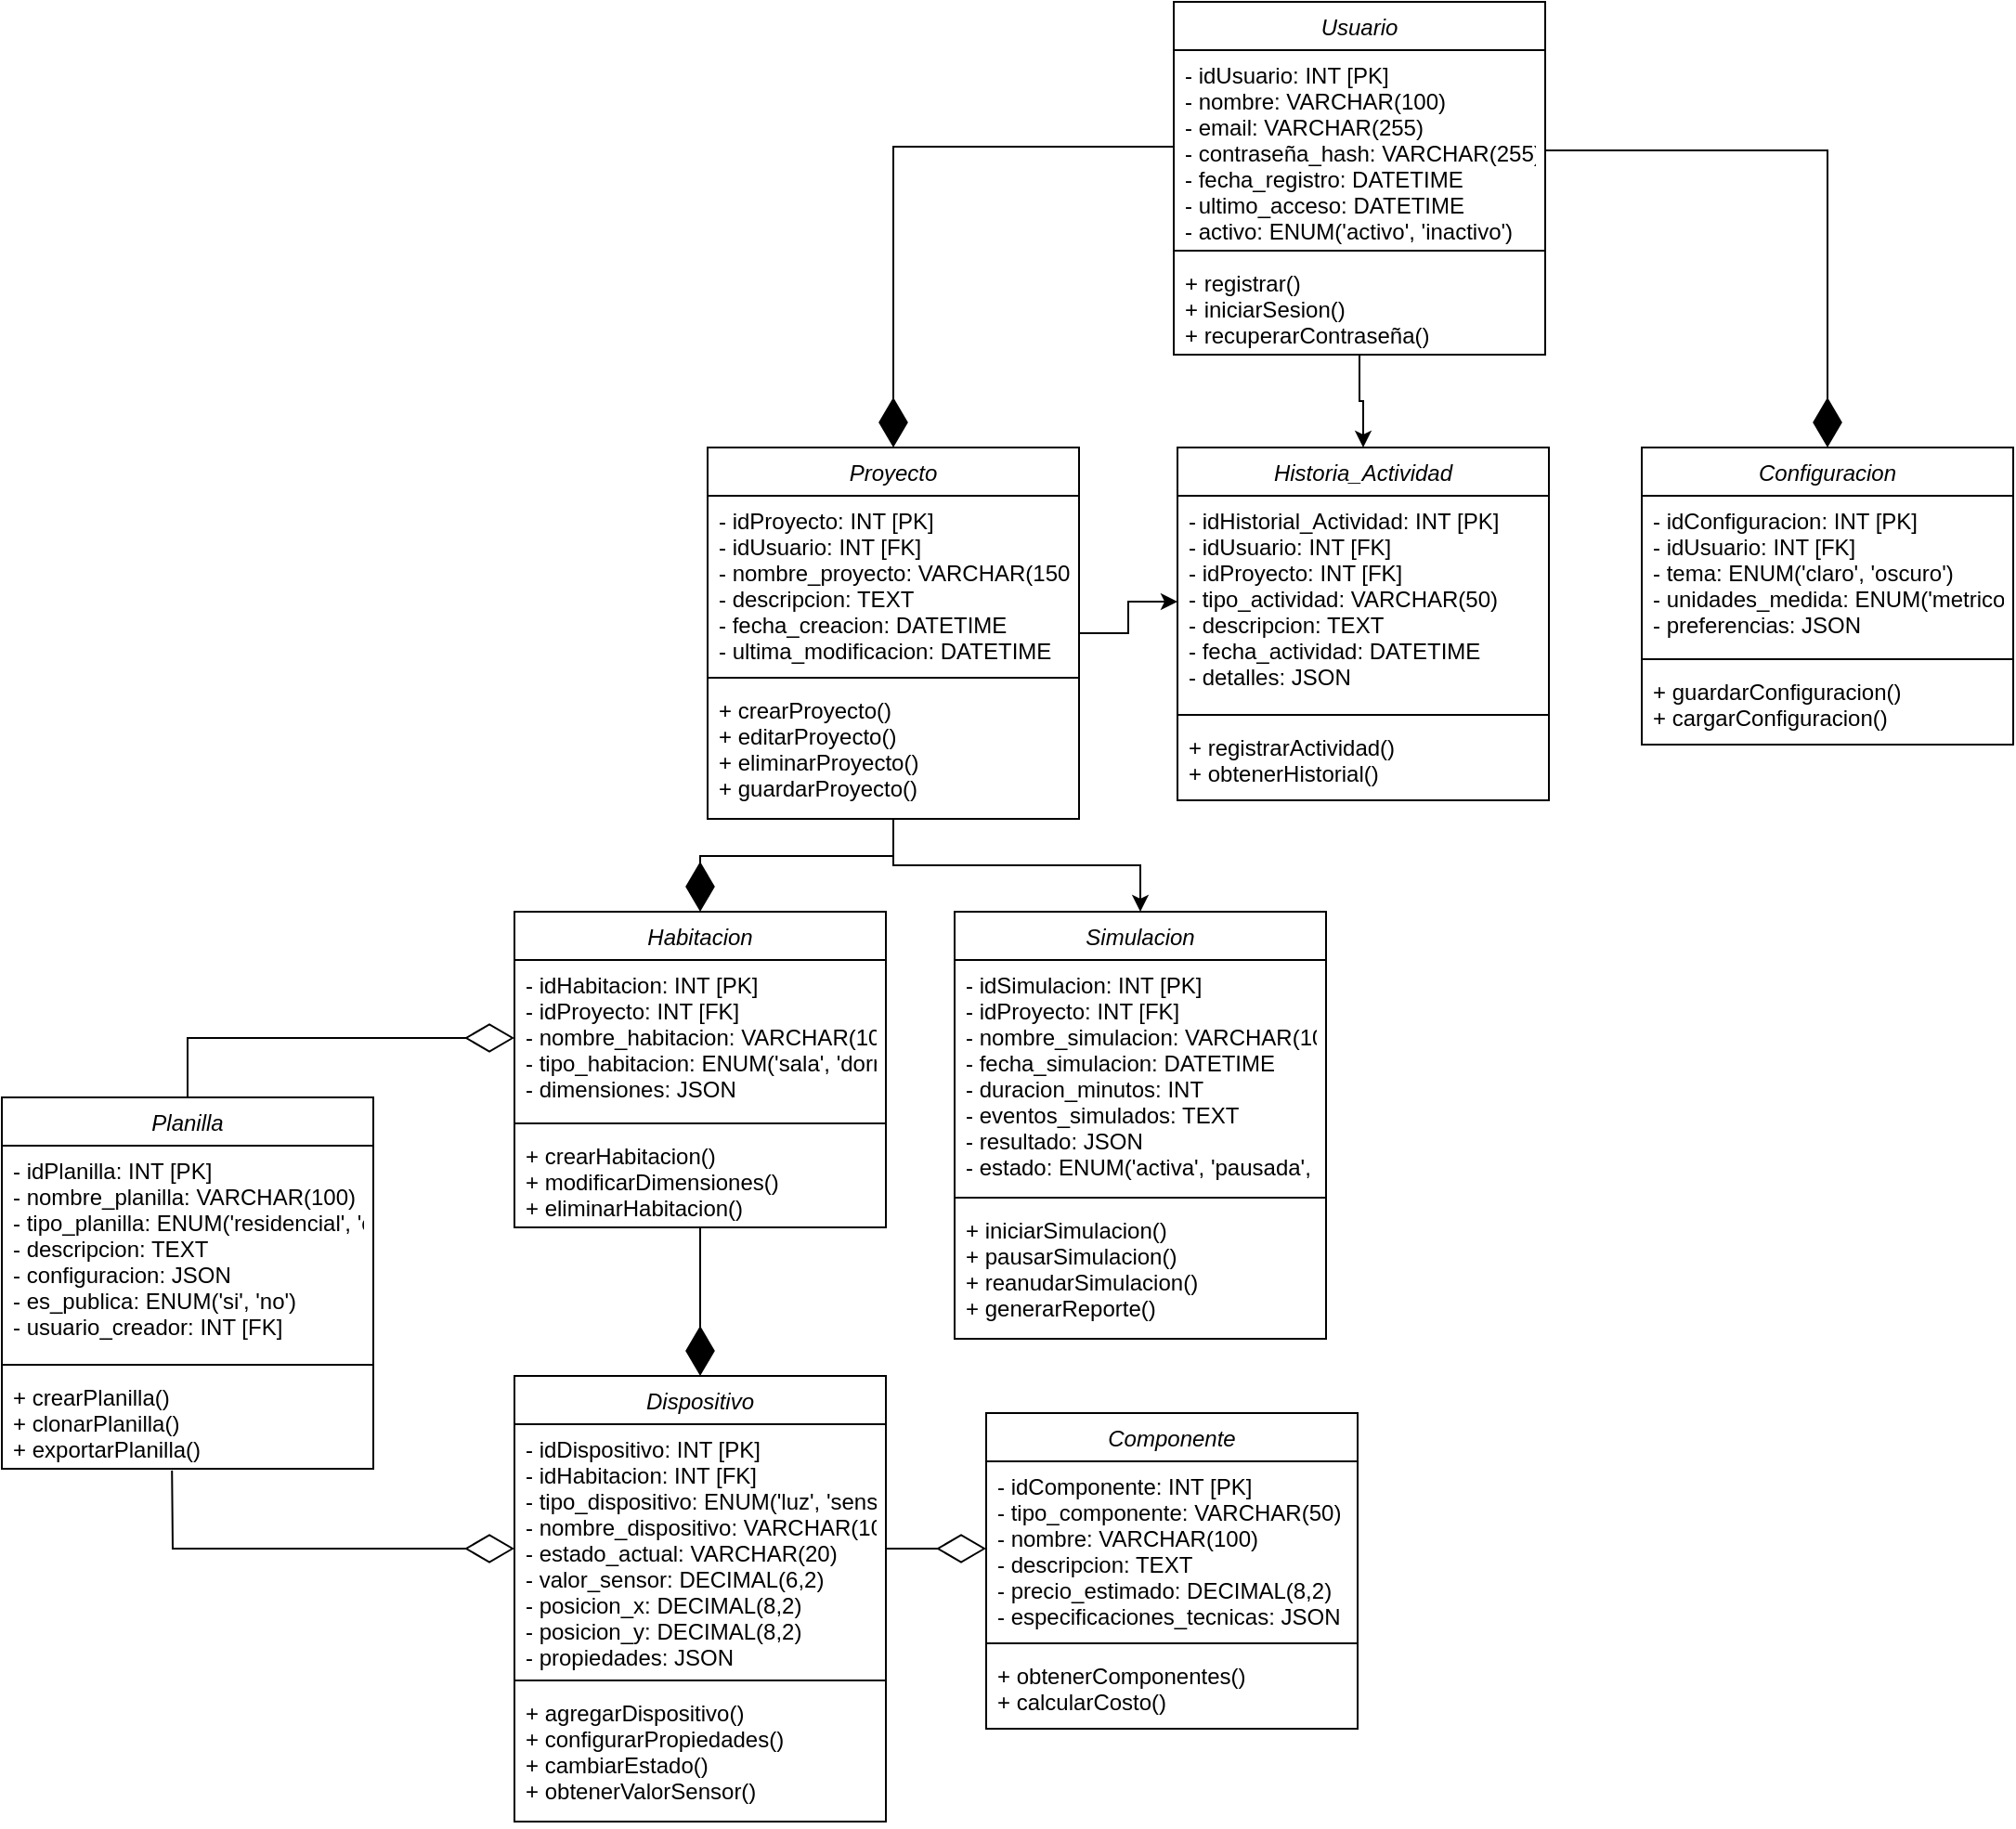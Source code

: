 <mxfile version="28.2.8">
  <diagram id="C5RBs43oDa-KdzZeNtuy" name="Page-1">
    <mxGraphModel dx="1158" dy="630" grid="1" gridSize="10" guides="1" tooltips="1" connect="1" arrows="1" fold="1" page="1" pageScale="1" pageWidth="827" pageHeight="1169" math="0" shadow="0">
      <root>
        <mxCell id="WIyWlLk6GJQsqaUBKTNV-0" />
        <mxCell id="WIyWlLk6GJQsqaUBKTNV-1" parent="WIyWlLk6GJQsqaUBKTNV-0" />
        <mxCell id="V4DVvewW9u25lkIsxlTv-62" style="edgeStyle=orthogonalEdgeStyle;rounded=0;orthogonalLoop=1;jettySize=auto;html=1;entryX=0.5;entryY=0;entryDx=0;entryDy=0;" edge="1" parent="WIyWlLk6GJQsqaUBKTNV-1" source="zkfFHV4jXpPFQw0GAbJ--0" target="V4DVvewW9u25lkIsxlTv-29">
          <mxGeometry relative="1" as="geometry" />
        </mxCell>
        <mxCell id="zkfFHV4jXpPFQw0GAbJ--0" value="Usuario" style="swimlane;fontStyle=2;align=center;verticalAlign=top;childLayout=stackLayout;horizontal=1;startSize=26;horizontalStack=0;resizeParent=1;resizeLast=0;collapsible=1;marginBottom=0;rounded=0;shadow=0;strokeWidth=1;" parent="WIyWlLk6GJQsqaUBKTNV-1" vertex="1">
          <mxGeometry x="731" y="70" width="200" height="190" as="geometry">
            <mxRectangle x="230" y="140" width="160" height="26" as="alternateBounds" />
          </mxGeometry>
        </mxCell>
        <mxCell id="zkfFHV4jXpPFQw0GAbJ--1" value="- idUsuario: INT [PK]&#xa;    - nombre: VARCHAR(100)&#xa;    - email: VARCHAR(255)&#xa;    - contraseña_hash: VARCHAR(255)&#xa;    - fecha_registro: DATETIME&#xa;    - ultimo_acceso: DATETIME&#xa;    - activo: ENUM(&#39;activo&#39;, &#39;inactivo&#39;)" style="text;align=left;verticalAlign=top;spacingLeft=4;spacingRight=4;overflow=hidden;rotatable=0;points=[[0,0.5],[1,0.5]];portConstraint=eastwest;" parent="zkfFHV4jXpPFQw0GAbJ--0" vertex="1">
          <mxGeometry y="26" width="200" height="104" as="geometry" />
        </mxCell>
        <mxCell id="zkfFHV4jXpPFQw0GAbJ--4" value="" style="line;html=1;strokeWidth=1;align=left;verticalAlign=middle;spacingTop=-1;spacingLeft=3;spacingRight=3;rotatable=0;labelPosition=right;points=[];portConstraint=eastwest;" parent="zkfFHV4jXpPFQw0GAbJ--0" vertex="1">
          <mxGeometry y="130" width="200" height="8" as="geometry" />
        </mxCell>
        <mxCell id="zkfFHV4jXpPFQw0GAbJ--5" value="+ registrar()&#xa;+ iniciarSesion()&#xa;+ recuperarContraseña()" style="text;align=left;verticalAlign=top;spacingLeft=4;spacingRight=4;overflow=hidden;rotatable=0;points=[[0,0.5],[1,0.5]];portConstraint=eastwest;" parent="zkfFHV4jXpPFQw0GAbJ--0" vertex="1">
          <mxGeometry y="138" width="200" height="52" as="geometry" />
        </mxCell>
        <mxCell id="V4DVvewW9u25lkIsxlTv-41" style="edgeStyle=orthogonalEdgeStyle;rounded=0;orthogonalLoop=1;jettySize=auto;html=1;entryX=0;entryY=0.5;entryDx=0;entryDy=0;" edge="1" parent="WIyWlLk6GJQsqaUBKTNV-1" source="V4DVvewW9u25lkIsxlTv-0" target="V4DVvewW9u25lkIsxlTv-30">
          <mxGeometry relative="1" as="geometry" />
        </mxCell>
        <mxCell id="V4DVvewW9u25lkIsxlTv-48" style="edgeStyle=orthogonalEdgeStyle;rounded=0;orthogonalLoop=1;jettySize=auto;html=1;entryX=0.5;entryY=0;entryDx=0;entryDy=0;" edge="1" parent="WIyWlLk6GJQsqaUBKTNV-1" source="V4DVvewW9u25lkIsxlTv-0" target="V4DVvewW9u25lkIsxlTv-21">
          <mxGeometry relative="1" as="geometry" />
        </mxCell>
        <mxCell id="V4DVvewW9u25lkIsxlTv-0" value="Proyecto" style="swimlane;fontStyle=2;align=center;verticalAlign=top;childLayout=stackLayout;horizontal=1;startSize=26;horizontalStack=0;resizeParent=1;resizeLast=0;collapsible=1;marginBottom=0;rounded=0;shadow=0;strokeWidth=1;" vertex="1" parent="WIyWlLk6GJQsqaUBKTNV-1">
          <mxGeometry x="480" y="310" width="200" height="200" as="geometry">
            <mxRectangle x="230" y="140" width="160" height="26" as="alternateBounds" />
          </mxGeometry>
        </mxCell>
        <mxCell id="V4DVvewW9u25lkIsxlTv-1" value="- idProyecto: INT [PK]&#xa;    - idUsuario: INT [FK]&#xa;    - nombre_proyecto: VARCHAR(150)&#xa;    - descripcion: TEXT&#xa;    - fecha_creacion: DATETIME&#xa;    - ultima_modificacion: DATETIME" style="text;align=left;verticalAlign=top;spacingLeft=4;spacingRight=4;overflow=hidden;rotatable=0;points=[[0,0.5],[1,0.5]];portConstraint=eastwest;" vertex="1" parent="V4DVvewW9u25lkIsxlTv-0">
          <mxGeometry y="26" width="200" height="94" as="geometry" />
        </mxCell>
        <mxCell id="V4DVvewW9u25lkIsxlTv-2" value="" style="line;html=1;strokeWidth=1;align=left;verticalAlign=middle;spacingTop=-1;spacingLeft=3;spacingRight=3;rotatable=0;labelPosition=right;points=[];portConstraint=eastwest;" vertex="1" parent="V4DVvewW9u25lkIsxlTv-0">
          <mxGeometry y="120" width="200" height="8" as="geometry" />
        </mxCell>
        <mxCell id="V4DVvewW9u25lkIsxlTv-3" value="+ crearProyecto()&#xa;    + editarProyecto()&#xa;    + eliminarProyecto()&#xa;    + guardarProyecto()" style="text;align=left;verticalAlign=top;spacingLeft=4;spacingRight=4;overflow=hidden;rotatable=0;points=[[0,0.5],[1,0.5]];portConstraint=eastwest;" vertex="1" parent="V4DVvewW9u25lkIsxlTv-0">
          <mxGeometry y="128" width="200" height="72" as="geometry" />
        </mxCell>
        <mxCell id="V4DVvewW9u25lkIsxlTv-4" value="Habitacion" style="swimlane;fontStyle=2;align=center;verticalAlign=top;childLayout=stackLayout;horizontal=1;startSize=26;horizontalStack=0;resizeParent=1;resizeLast=0;collapsible=1;marginBottom=0;rounded=0;shadow=0;strokeWidth=1;" vertex="1" parent="WIyWlLk6GJQsqaUBKTNV-1">
          <mxGeometry x="376" y="560" width="200" height="170" as="geometry">
            <mxRectangle x="230" y="140" width="160" height="26" as="alternateBounds" />
          </mxGeometry>
        </mxCell>
        <mxCell id="V4DVvewW9u25lkIsxlTv-5" value="- idHabitacion: INT [PK]&#xa;    - idProyecto: INT [FK]&#xa;    - nombre_habitacion: VARCHAR(100)&#xa;    - tipo_habitacion: ENUM(&#39;sala&#39;, &#39;dormitorio&#39;, &#39;cocina&#39;, &#39;baño&#39;)&#xa;    - dimensiones: JSON" style="text;align=left;verticalAlign=top;spacingLeft=4;spacingRight=4;overflow=hidden;rotatable=0;points=[[0,0.5],[1,0.5]];portConstraint=eastwest;" vertex="1" parent="V4DVvewW9u25lkIsxlTv-4">
          <mxGeometry y="26" width="200" height="84" as="geometry" />
        </mxCell>
        <mxCell id="V4DVvewW9u25lkIsxlTv-6" value="" style="line;html=1;strokeWidth=1;align=left;verticalAlign=middle;spacingTop=-1;spacingLeft=3;spacingRight=3;rotatable=0;labelPosition=right;points=[];portConstraint=eastwest;" vertex="1" parent="V4DVvewW9u25lkIsxlTv-4">
          <mxGeometry y="110" width="200" height="8" as="geometry" />
        </mxCell>
        <mxCell id="V4DVvewW9u25lkIsxlTv-7" value="+ crearHabitacion()&#xa;    + modificarDimensiones()&#xa;    + eliminarHabitacion()" style="text;align=left;verticalAlign=top;spacingLeft=4;spacingRight=4;overflow=hidden;rotatable=0;points=[[0,0.5],[1,0.5]];portConstraint=eastwest;" vertex="1" parent="V4DVvewW9u25lkIsxlTv-4">
          <mxGeometry y="118" width="200" height="52" as="geometry" />
        </mxCell>
        <mxCell id="V4DVvewW9u25lkIsxlTv-8" value="Dispositivo" style="swimlane;fontStyle=2;align=center;verticalAlign=top;childLayout=stackLayout;horizontal=1;startSize=26;horizontalStack=0;resizeParent=1;resizeLast=0;collapsible=1;marginBottom=0;rounded=0;shadow=0;strokeWidth=1;" vertex="1" parent="WIyWlLk6GJQsqaUBKTNV-1">
          <mxGeometry x="376" y="810" width="200" height="240" as="geometry">
            <mxRectangle x="230" y="140" width="160" height="26" as="alternateBounds" />
          </mxGeometry>
        </mxCell>
        <mxCell id="V4DVvewW9u25lkIsxlTv-9" value="- idDispositivo: INT [PK]&#xa;    - idHabitacion: INT [FK]&#xa;    - tipo_dispositivo: ENUM(&#39;luz&#39;, &#39;sensor_movimiento&#39;, &#39;termostato&#39;, &#39;actuador&#39;)&#xa;    - nombre_dispositivo: VARCHAR(100)&#xa;    - estado_actual: VARCHAR(20)&#xa;    - valor_sensor: DECIMAL(6,2)&#xa;    - posicion_x: DECIMAL(8,2)&#xa;    - posicion_y: DECIMAL(8,2)&#xa;    - propiedades: JSON" style="text;align=left;verticalAlign=top;spacingLeft=4;spacingRight=4;overflow=hidden;rotatable=0;points=[[0,0.5],[1,0.5]];portConstraint=eastwest;" vertex="1" parent="V4DVvewW9u25lkIsxlTv-8">
          <mxGeometry y="26" width="200" height="134" as="geometry" />
        </mxCell>
        <mxCell id="V4DVvewW9u25lkIsxlTv-10" value="" style="line;html=1;strokeWidth=1;align=left;verticalAlign=middle;spacingTop=-1;spacingLeft=3;spacingRight=3;rotatable=0;labelPosition=right;points=[];portConstraint=eastwest;" vertex="1" parent="V4DVvewW9u25lkIsxlTv-8">
          <mxGeometry y="160" width="200" height="8" as="geometry" />
        </mxCell>
        <mxCell id="V4DVvewW9u25lkIsxlTv-11" value="+ agregarDispositivo()&#xa;    + configurarPropiedades()&#xa;    + cambiarEstado()&#xa;    + obtenerValorSensor()" style="text;align=left;verticalAlign=top;spacingLeft=4;spacingRight=4;overflow=hidden;rotatable=0;points=[[0,0.5],[1,0.5]];portConstraint=eastwest;" vertex="1" parent="V4DVvewW9u25lkIsxlTv-8">
          <mxGeometry y="168" width="200" height="72" as="geometry" />
        </mxCell>
        <mxCell id="V4DVvewW9u25lkIsxlTv-17" value="Componente" style="swimlane;fontStyle=2;align=center;verticalAlign=top;childLayout=stackLayout;horizontal=1;startSize=26;horizontalStack=0;resizeParent=1;resizeLast=0;collapsible=1;marginBottom=0;rounded=0;shadow=0;strokeWidth=1;" vertex="1" parent="WIyWlLk6GJQsqaUBKTNV-1">
          <mxGeometry x="630" y="830" width="200" height="170" as="geometry">
            <mxRectangle x="230" y="140" width="160" height="26" as="alternateBounds" />
          </mxGeometry>
        </mxCell>
        <mxCell id="V4DVvewW9u25lkIsxlTv-18" value="- idComponente: INT [PK]&#xa;    - tipo_componente: VARCHAR(50)&#xa;    - nombre: VARCHAR(100)&#xa;    - descripcion: TEXT&#xa;    - precio_estimado: DECIMAL(8,2)&#xa;    - especificaciones_tecnicas: JSON" style="text;align=left;verticalAlign=top;spacingLeft=4;spacingRight=4;overflow=hidden;rotatable=0;points=[[0,0.5],[1,0.5]];portConstraint=eastwest;" vertex="1" parent="V4DVvewW9u25lkIsxlTv-17">
          <mxGeometry y="26" width="200" height="94" as="geometry" />
        </mxCell>
        <mxCell id="V4DVvewW9u25lkIsxlTv-19" value="" style="line;html=1;strokeWidth=1;align=left;verticalAlign=middle;spacingTop=-1;spacingLeft=3;spacingRight=3;rotatable=0;labelPosition=right;points=[];portConstraint=eastwest;" vertex="1" parent="V4DVvewW9u25lkIsxlTv-17">
          <mxGeometry y="120" width="200" height="8" as="geometry" />
        </mxCell>
        <mxCell id="V4DVvewW9u25lkIsxlTv-20" value="+ obtenerComponentes()&#xa;    + calcularCosto()" style="text;align=left;verticalAlign=top;spacingLeft=4;spacingRight=4;overflow=hidden;rotatable=0;points=[[0,0.5],[1,0.5]];portConstraint=eastwest;" vertex="1" parent="V4DVvewW9u25lkIsxlTv-17">
          <mxGeometry y="128" width="200" height="42" as="geometry" />
        </mxCell>
        <mxCell id="V4DVvewW9u25lkIsxlTv-21" value="Simulacion" style="swimlane;fontStyle=2;align=center;verticalAlign=top;childLayout=stackLayout;horizontal=1;startSize=26;horizontalStack=0;resizeParent=1;resizeLast=0;collapsible=1;marginBottom=0;rounded=0;shadow=0;strokeWidth=1;" vertex="1" parent="WIyWlLk6GJQsqaUBKTNV-1">
          <mxGeometry x="613" y="560" width="200" height="230" as="geometry">
            <mxRectangle x="230" y="140" width="160" height="26" as="alternateBounds" />
          </mxGeometry>
        </mxCell>
        <mxCell id="V4DVvewW9u25lkIsxlTv-22" value="- idSimulacion: INT [PK]&#xa;    - idProyecto: INT [FK]&#xa;    - nombre_simulacion: VARCHAR(100)&#xa;    - fecha_simulacion: DATETIME&#xa;    - duracion_minutos: INT&#xa;    - eventos_simulados: TEXT&#xa;    - resultado: JSON&#xa;    - estado: ENUM(&#39;activa&#39;, &#39;pausada&#39;, &#39;finalizada&#39;)" style="text;align=left;verticalAlign=top;spacingLeft=4;spacingRight=4;overflow=hidden;rotatable=0;points=[[0,0.5],[1,0.5]];portConstraint=eastwest;" vertex="1" parent="V4DVvewW9u25lkIsxlTv-21">
          <mxGeometry y="26" width="200" height="124" as="geometry" />
        </mxCell>
        <mxCell id="V4DVvewW9u25lkIsxlTv-23" value="" style="line;html=1;strokeWidth=1;align=left;verticalAlign=middle;spacingTop=-1;spacingLeft=3;spacingRight=3;rotatable=0;labelPosition=right;points=[];portConstraint=eastwest;" vertex="1" parent="V4DVvewW9u25lkIsxlTv-21">
          <mxGeometry y="150" width="200" height="8" as="geometry" />
        </mxCell>
        <mxCell id="V4DVvewW9u25lkIsxlTv-24" value="+ iniciarSimulacion()&#xa;    + pausarSimulacion()&#xa;    + reanudarSimulacion()&#xa;    + generarReporte()" style="text;align=left;verticalAlign=top;spacingLeft=4;spacingRight=4;overflow=hidden;rotatable=0;points=[[0,0.5],[1,0.5]];portConstraint=eastwest;" vertex="1" parent="V4DVvewW9u25lkIsxlTv-21">
          <mxGeometry y="158" width="200" height="72" as="geometry" />
        </mxCell>
        <mxCell id="V4DVvewW9u25lkIsxlTv-25" value="Configuracion" style="swimlane;fontStyle=2;align=center;verticalAlign=top;childLayout=stackLayout;horizontal=1;startSize=26;horizontalStack=0;resizeParent=1;resizeLast=0;collapsible=1;marginBottom=0;rounded=0;shadow=0;strokeWidth=1;" vertex="1" parent="WIyWlLk6GJQsqaUBKTNV-1">
          <mxGeometry x="983" y="310" width="200" height="160" as="geometry">
            <mxRectangle x="230" y="140" width="160" height="26" as="alternateBounds" />
          </mxGeometry>
        </mxCell>
        <mxCell id="V4DVvewW9u25lkIsxlTv-26" value="- idConfiguracion: INT [PK]&#xa;    - idUsuario: INT [FK]&#xa;    - tema: ENUM(&#39;claro&#39;, &#39;oscuro&#39;)&#xa;    - unidades_medida: ENUM(&#39;metrico&#39;, &#39;imperial&#39;)&#xa;    - preferencias: JSON" style="text;align=left;verticalAlign=top;spacingLeft=4;spacingRight=4;overflow=hidden;rotatable=0;points=[[0,0.5],[1,0.5]];portConstraint=eastwest;" vertex="1" parent="V4DVvewW9u25lkIsxlTv-25">
          <mxGeometry y="26" width="200" height="84" as="geometry" />
        </mxCell>
        <mxCell id="V4DVvewW9u25lkIsxlTv-27" value="" style="line;html=1;strokeWidth=1;align=left;verticalAlign=middle;spacingTop=-1;spacingLeft=3;spacingRight=3;rotatable=0;labelPosition=right;points=[];portConstraint=eastwest;" vertex="1" parent="V4DVvewW9u25lkIsxlTv-25">
          <mxGeometry y="110" width="200" height="8" as="geometry" />
        </mxCell>
        <mxCell id="V4DVvewW9u25lkIsxlTv-28" value="+ guardarConfiguracion()&#xa;    + cargarConfiguracion()" style="text;align=left;verticalAlign=top;spacingLeft=4;spacingRight=4;overflow=hidden;rotatable=0;points=[[0,0.5],[1,0.5]];portConstraint=eastwest;" vertex="1" parent="V4DVvewW9u25lkIsxlTv-25">
          <mxGeometry y="118" width="200" height="42" as="geometry" />
        </mxCell>
        <mxCell id="V4DVvewW9u25lkIsxlTv-29" value="Historia_Actividad" style="swimlane;fontStyle=2;align=center;verticalAlign=top;childLayout=stackLayout;horizontal=1;startSize=26;horizontalStack=0;resizeParent=1;resizeLast=0;collapsible=1;marginBottom=0;rounded=0;shadow=0;strokeWidth=1;" vertex="1" parent="WIyWlLk6GJQsqaUBKTNV-1">
          <mxGeometry x="733" y="310" width="200" height="190" as="geometry">
            <mxRectangle x="230" y="140" width="160" height="26" as="alternateBounds" />
          </mxGeometry>
        </mxCell>
        <mxCell id="V4DVvewW9u25lkIsxlTv-30" value="- idHistorial_Actividad: INT [PK]&#xa;    - idUsuario: INT [FK]&#xa;    - idProyecto: INT [FK]&#xa;    - tipo_actividad: VARCHAR(50)&#xa;    - descripcion: TEXT&#xa;    - fecha_actividad: DATETIME&#xa;    - detalles: JSON" style="text;align=left;verticalAlign=top;spacingLeft=4;spacingRight=4;overflow=hidden;rotatable=0;points=[[0,0.5],[1,0.5]];portConstraint=eastwest;" vertex="1" parent="V4DVvewW9u25lkIsxlTv-29">
          <mxGeometry y="26" width="200" height="114" as="geometry" />
        </mxCell>
        <mxCell id="V4DVvewW9u25lkIsxlTv-31" value="" style="line;html=1;strokeWidth=1;align=left;verticalAlign=middle;spacingTop=-1;spacingLeft=3;spacingRight=3;rotatable=0;labelPosition=right;points=[];portConstraint=eastwest;" vertex="1" parent="V4DVvewW9u25lkIsxlTv-29">
          <mxGeometry y="140" width="200" height="8" as="geometry" />
        </mxCell>
        <mxCell id="V4DVvewW9u25lkIsxlTv-32" value="+ registrarActividad()&#xa;    + obtenerHistorial()" style="text;align=left;verticalAlign=top;spacingLeft=4;spacingRight=4;overflow=hidden;rotatable=0;points=[[0,0.5],[1,0.5]];portConstraint=eastwest;" vertex="1" parent="V4DVvewW9u25lkIsxlTv-29">
          <mxGeometry y="148" width="200" height="42" as="geometry" />
        </mxCell>
        <mxCell id="V4DVvewW9u25lkIsxlTv-33" value="Planilla" style="swimlane;fontStyle=2;align=center;verticalAlign=top;childLayout=stackLayout;horizontal=1;startSize=26;horizontalStack=0;resizeParent=1;resizeLast=0;collapsible=1;marginBottom=0;rounded=0;shadow=0;strokeWidth=1;" vertex="1" parent="WIyWlLk6GJQsqaUBKTNV-1">
          <mxGeometry x="100" y="660" width="200" height="200" as="geometry">
            <mxRectangle x="230" y="140" width="160" height="26" as="alternateBounds" />
          </mxGeometry>
        </mxCell>
        <mxCell id="V4DVvewW9u25lkIsxlTv-34" value="- idPlanilla: INT [PK]&#xa;    - nombre_planilla: VARCHAR(100)&#xa;    - tipo_planilla: ENUM(&#39;residencial&#39;, &#39;comercial&#39;, &#39;personalizado&#39;)&#xa;    - descripcion: TEXT&#xa;    - configuracion: JSON&#xa;    - es_publica: ENUM(&#39;si&#39;, &#39;no&#39;)&#xa;    - usuario_creador: INT [FK]" style="text;align=left;verticalAlign=top;spacingLeft=4;spacingRight=4;overflow=hidden;rotatable=0;points=[[0,0.5],[1,0.5]];portConstraint=eastwest;" vertex="1" parent="V4DVvewW9u25lkIsxlTv-33">
          <mxGeometry y="26" width="200" height="114" as="geometry" />
        </mxCell>
        <mxCell id="V4DVvewW9u25lkIsxlTv-35" value="" style="line;html=1;strokeWidth=1;align=left;verticalAlign=middle;spacingTop=-1;spacingLeft=3;spacingRight=3;rotatable=0;labelPosition=right;points=[];portConstraint=eastwest;" vertex="1" parent="V4DVvewW9u25lkIsxlTv-33">
          <mxGeometry y="140" width="200" height="8" as="geometry" />
        </mxCell>
        <mxCell id="V4DVvewW9u25lkIsxlTv-36" value="+ crearPlanilla()&#xa;    + clonarPlanilla()&#xa;    + exportarPlanilla()" style="text;align=left;verticalAlign=top;spacingLeft=4;spacingRight=4;overflow=hidden;rotatable=0;points=[[0,0.5],[1,0.5]];portConstraint=eastwest;" vertex="1" parent="V4DVvewW9u25lkIsxlTv-33">
          <mxGeometry y="148" width="200" height="52" as="geometry" />
        </mxCell>
        <mxCell id="V4DVvewW9u25lkIsxlTv-53" value="" style="endArrow=diamondThin;endFill=1;endSize=24;html=1;rounded=0;entryX=0.5;entryY=0;entryDx=0;entryDy=0;exitX=0;exitY=0.5;exitDx=0;exitDy=0;" edge="1" parent="WIyWlLk6GJQsqaUBKTNV-1" source="zkfFHV4jXpPFQw0GAbJ--1" target="V4DVvewW9u25lkIsxlTv-0">
          <mxGeometry width="160" relative="1" as="geometry">
            <mxPoint x="376" y="258.75" as="sourcePoint" />
            <mxPoint x="536" y="258.75" as="targetPoint" />
            <Array as="points">
              <mxPoint x="580" y="148" />
            </Array>
          </mxGeometry>
        </mxCell>
        <mxCell id="V4DVvewW9u25lkIsxlTv-56" value="" style="endArrow=diamondThin;endFill=1;endSize=24;html=1;rounded=0;entryX=0.5;entryY=0;entryDx=0;entryDy=0;" edge="1" parent="WIyWlLk6GJQsqaUBKTNV-1" target="V4DVvewW9u25lkIsxlTv-4">
          <mxGeometry width="160" relative="1" as="geometry">
            <mxPoint x="580" y="530" as="sourcePoint" />
            <mxPoint x="480" y="530" as="targetPoint" />
            <Array as="points">
              <mxPoint x="476" y="530" />
            </Array>
          </mxGeometry>
        </mxCell>
        <mxCell id="V4DVvewW9u25lkIsxlTv-57" value="" style="endArrow=diamondThin;endFill=1;endSize=24;html=1;rounded=0;entryX=0.5;entryY=0;entryDx=0;entryDy=0;" edge="1" parent="WIyWlLk6GJQsqaUBKTNV-1" target="V4DVvewW9u25lkIsxlTv-8">
          <mxGeometry width="160" relative="1" as="geometry">
            <mxPoint x="476" y="730" as="sourcePoint" />
            <mxPoint x="590" y="700" as="targetPoint" />
          </mxGeometry>
        </mxCell>
        <mxCell id="V4DVvewW9u25lkIsxlTv-58" value="" style="endArrow=diamondThin;endFill=1;endSize=24;html=1;rounded=0;entryX=0.5;entryY=0;entryDx=0;entryDy=0;" edge="1" parent="WIyWlLk6GJQsqaUBKTNV-1" target="V4DVvewW9u25lkIsxlTv-25">
          <mxGeometry width="160" relative="1" as="geometry">
            <mxPoint x="931" y="150" as="sourcePoint" />
            <mxPoint x="1091" y="150" as="targetPoint" />
            <Array as="points">
              <mxPoint x="1083" y="150" />
            </Array>
          </mxGeometry>
        </mxCell>
        <mxCell id="V4DVvewW9u25lkIsxlTv-59" value="" style="endArrow=diamondThin;endFill=0;endSize=24;html=1;rounded=0;exitX=1;exitY=0.5;exitDx=0;exitDy=0;entryX=0;entryY=0.5;entryDx=0;entryDy=0;" edge="1" parent="WIyWlLk6GJQsqaUBKTNV-1" source="V4DVvewW9u25lkIsxlTv-9" target="V4DVvewW9u25lkIsxlTv-18">
          <mxGeometry width="160" relative="1" as="geometry">
            <mxPoint x="613" y="950" as="sourcePoint" />
            <mxPoint x="773" y="950" as="targetPoint" />
          </mxGeometry>
        </mxCell>
        <mxCell id="V4DVvewW9u25lkIsxlTv-60" value="" style="endArrow=diamondThin;endFill=0;endSize=24;html=1;rounded=0;entryX=0;entryY=0.5;entryDx=0;entryDy=0;exitX=0.5;exitY=0;exitDx=0;exitDy=0;" edge="1" parent="WIyWlLk6GJQsqaUBKTNV-1" source="V4DVvewW9u25lkIsxlTv-33" target="V4DVvewW9u25lkIsxlTv-5">
          <mxGeometry width="160" relative="1" as="geometry">
            <mxPoint x="200" y="644.6" as="sourcePoint" />
            <mxPoint x="360" y="644.6" as="targetPoint" />
            <Array as="points">
              <mxPoint x="200" y="628" />
            </Array>
          </mxGeometry>
        </mxCell>
        <mxCell id="V4DVvewW9u25lkIsxlTv-61" value="" style="endArrow=diamondThin;endFill=0;endSize=24;html=1;rounded=0;entryX=0;entryY=0.5;entryDx=0;entryDy=0;exitX=0.458;exitY=1.018;exitDx=0;exitDy=0;exitPerimeter=0;" edge="1" parent="WIyWlLk6GJQsqaUBKTNV-1" source="V4DVvewW9u25lkIsxlTv-36" target="V4DVvewW9u25lkIsxlTv-9">
          <mxGeometry width="160" relative="1" as="geometry">
            <mxPoint x="190" y="914.6" as="sourcePoint" />
            <mxPoint x="350" y="914.6" as="targetPoint" />
            <Array as="points">
              <mxPoint x="192" y="903" />
            </Array>
          </mxGeometry>
        </mxCell>
      </root>
    </mxGraphModel>
  </diagram>
</mxfile>
